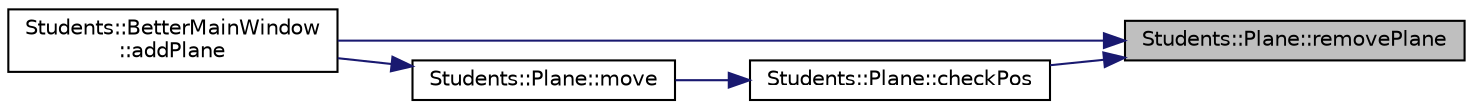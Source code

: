digraph "Students::Plane::removePlane"
{
 // LATEX_PDF_SIZE
  edge [fontname="Helvetica",fontsize="10",labelfontname="Helvetica",labelfontsize="10"];
  node [fontname="Helvetica",fontsize="10",shape=record];
  rankdir="RL";
  Node1 [label="Students::Plane::removePlane",height=0.2,width=0.4,color="black", fillcolor="grey75", style="filled", fontcolor="black",tooltip="remove plane signal will emit to bettermainwindow planeremoved slot"];
  Node1 -> Node2 [dir="back",color="midnightblue",fontsize="10",style="solid",fontname="Helvetica"];
  Node2 [label="Students::BetterMainWindow\l::addPlane",height=0.2,width=0.4,color="black", fillcolor="white", style="filled",URL="$class_students_1_1_better_main_window.html#a5eba511ca699a475ac7f4ae59a4e834a",tooltip="adds enemyplanes to scene"];
  Node1 -> Node3 [dir="back",color="midnightblue",fontsize="10",style="solid",fontname="Helvetica"];
  Node3 [label="Students::Plane::checkPos",height=0.2,width=0.4,color="black", fillcolor="white", style="filled",URL="$class_students_1_1_plane.html#a2cd11f9c98f5a7581a8a5d9e88e2d83c",tooltip="if plane flies out of map it will be removed and removePlane will be emitted"];
  Node3 -> Node4 [dir="back",color="midnightblue",fontsize="10",style="solid",fontname="Helvetica"];
  Node4 [label="Students::Plane::move",height=0.2,width=0.4,color="black", fillcolor="white", style="filled",URL="$class_students_1_1_plane.html#a18649ccdb0616ef40ae76c6cda4d8628",tooltip="plane is moved every timer tick to correct direction"];
  Node4 -> Node2 [dir="back",color="midnightblue",fontsize="10",style="solid",fontname="Helvetica"];
}
